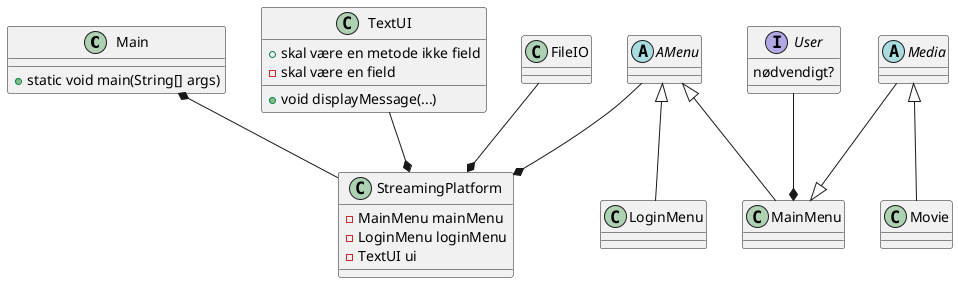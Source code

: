 @startuml
class Main
class StreamingPlatform
class MainMenu
class LoginMenu
class Movie
class TextUI
class FileIO

interface User
abstract Media
abstract AMenu


Main *-- StreamingPlatform
Main : +static void main(String[] args)

FileIO --* StreamingPlatform

StreamingPlatform : -MainMenu mainMenu
StreamingPlatform : -LoginMenu loginMenu
StreamingPlatform : -TextUI ui

TextUI --* StreamingPlatform
TextUI : +void displayMessage(...)
TextUI : +skal være en metode ikke field
TextUI : -skal være en field

AMenu --* StreamingPlatform

AMenu <|-- MainMenu

AMenu <|-- LoginMenu

User --* MainMenu
User : nødvendigt?

Media --|> MainMenu

Media <|-- Movie



@enduml
